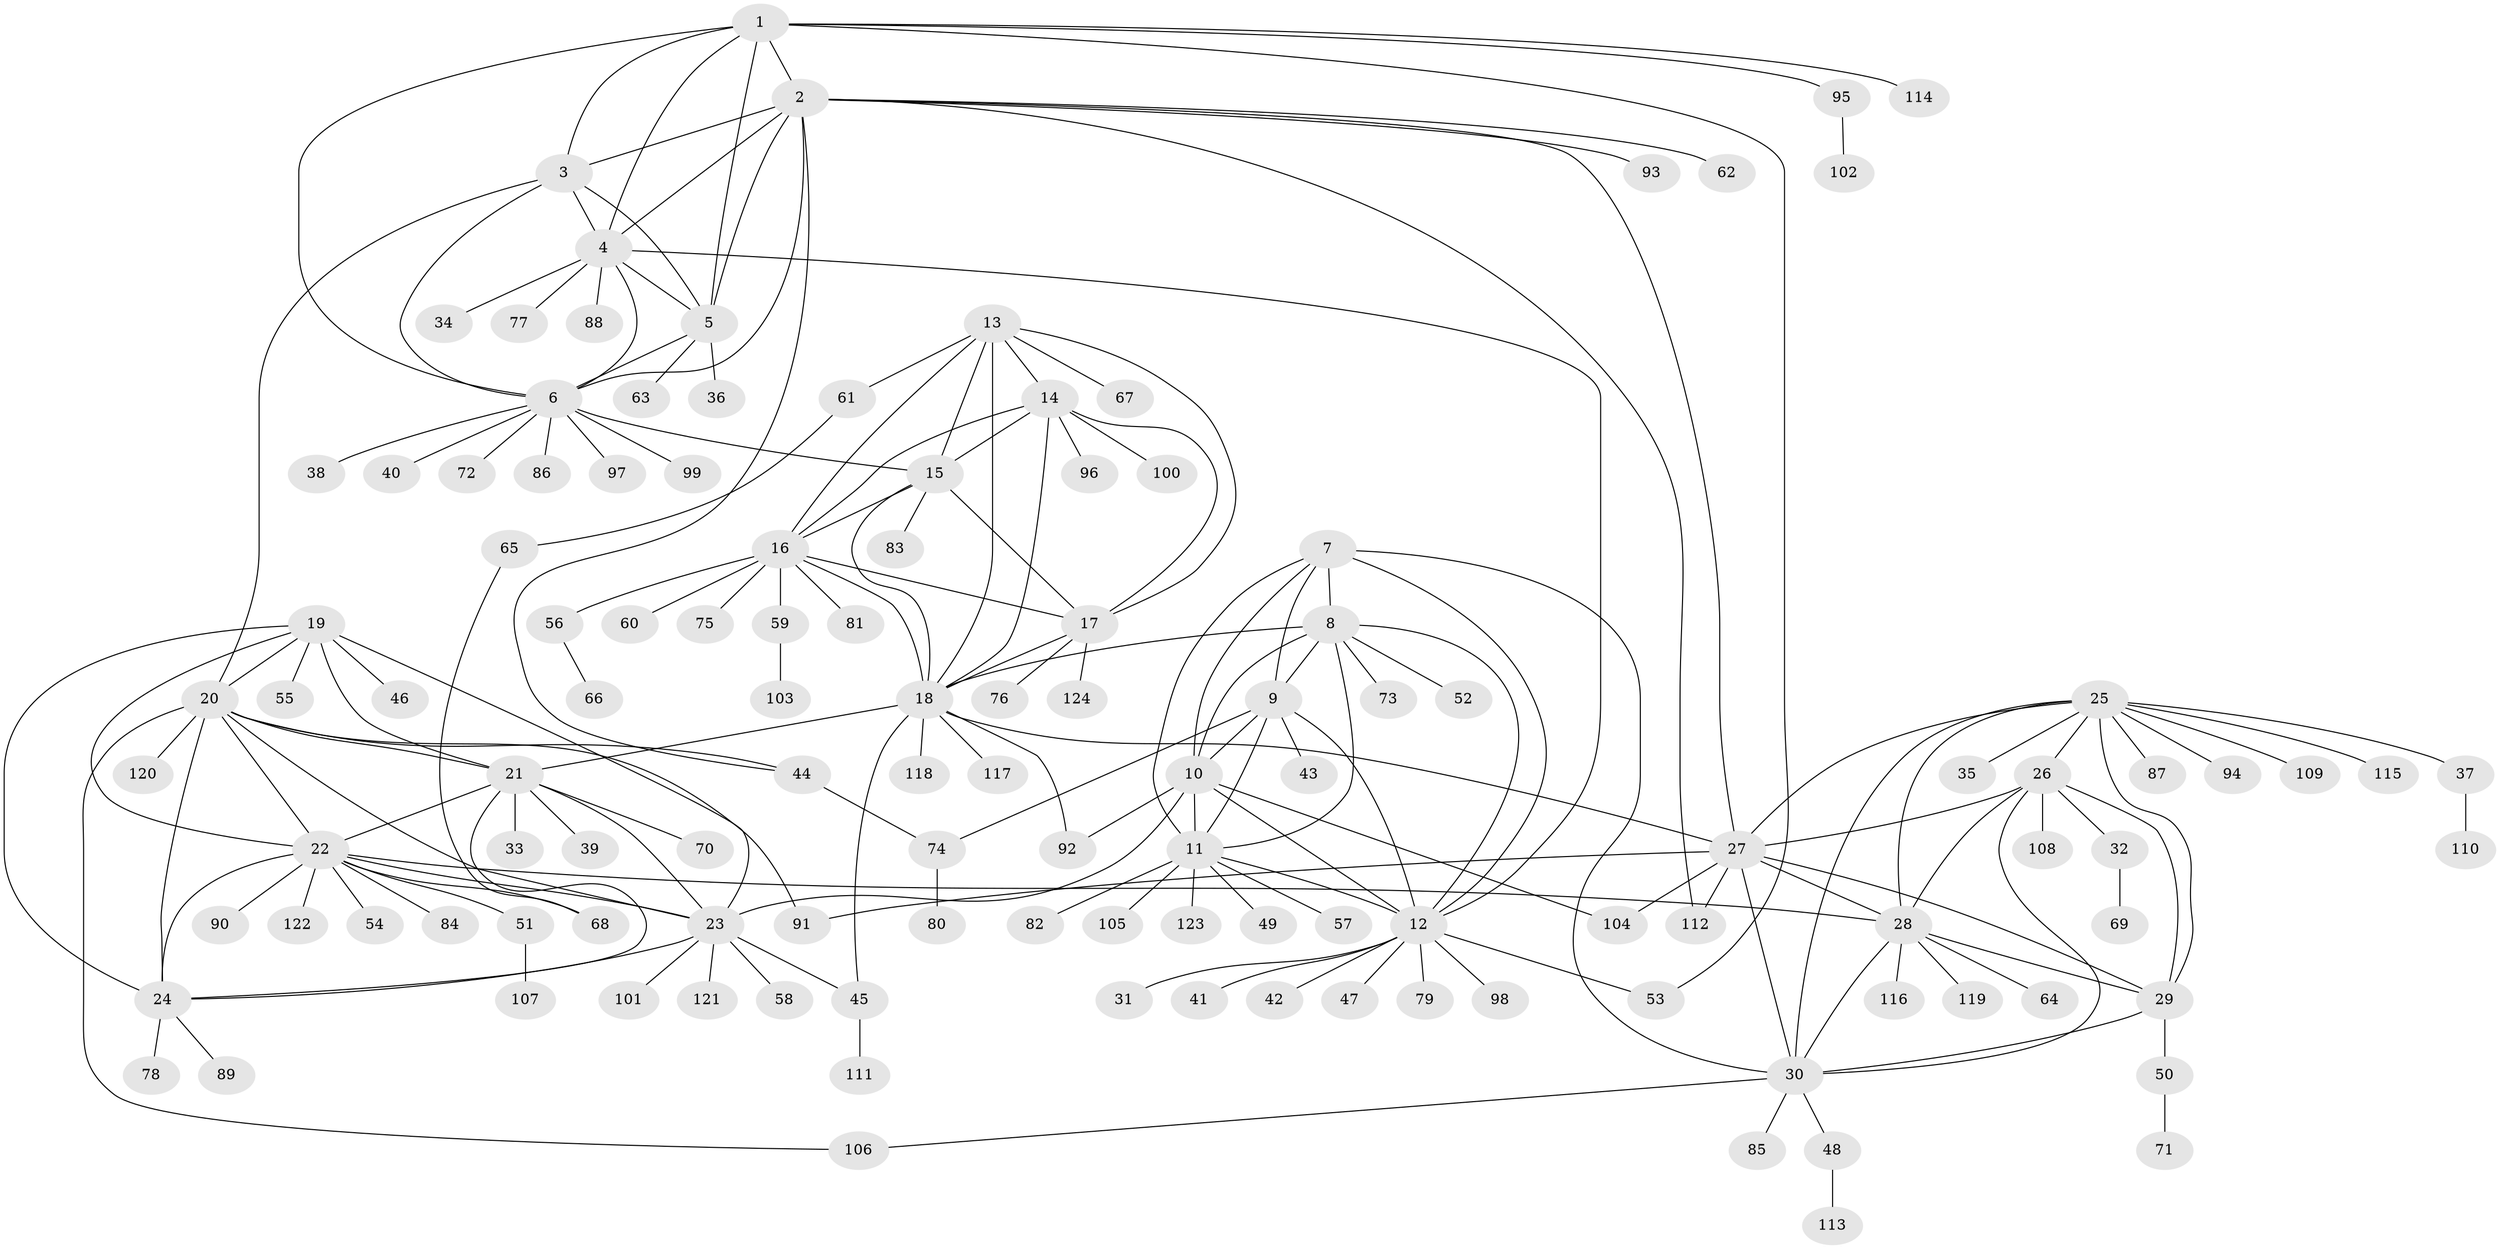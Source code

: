 // coarse degree distribution, {7: 0.03, 9: 0.06, 4: 0.01, 10: 0.02, 6: 0.05, 19: 0.01, 11: 0.01, 5: 0.02, 14: 0.01, 8: 0.01, 1: 0.61, 2: 0.14, 3: 0.02}
// Generated by graph-tools (version 1.1) at 2025/52/02/27/25 19:52:21]
// undirected, 124 vertices, 189 edges
graph export_dot {
graph [start="1"]
  node [color=gray90,style=filled];
  1;
  2;
  3;
  4;
  5;
  6;
  7;
  8;
  9;
  10;
  11;
  12;
  13;
  14;
  15;
  16;
  17;
  18;
  19;
  20;
  21;
  22;
  23;
  24;
  25;
  26;
  27;
  28;
  29;
  30;
  31;
  32;
  33;
  34;
  35;
  36;
  37;
  38;
  39;
  40;
  41;
  42;
  43;
  44;
  45;
  46;
  47;
  48;
  49;
  50;
  51;
  52;
  53;
  54;
  55;
  56;
  57;
  58;
  59;
  60;
  61;
  62;
  63;
  64;
  65;
  66;
  67;
  68;
  69;
  70;
  71;
  72;
  73;
  74;
  75;
  76;
  77;
  78;
  79;
  80;
  81;
  82;
  83;
  84;
  85;
  86;
  87;
  88;
  89;
  90;
  91;
  92;
  93;
  94;
  95;
  96;
  97;
  98;
  99;
  100;
  101;
  102;
  103;
  104;
  105;
  106;
  107;
  108;
  109;
  110;
  111;
  112;
  113;
  114;
  115;
  116;
  117;
  118;
  119;
  120;
  121;
  122;
  123;
  124;
  1 -- 2;
  1 -- 3;
  1 -- 4;
  1 -- 5;
  1 -- 6;
  1 -- 53;
  1 -- 95;
  1 -- 114;
  2 -- 3;
  2 -- 4;
  2 -- 5;
  2 -- 6;
  2 -- 27;
  2 -- 44;
  2 -- 62;
  2 -- 93;
  2 -- 112;
  3 -- 4;
  3 -- 5;
  3 -- 6;
  3 -- 20;
  4 -- 5;
  4 -- 6;
  4 -- 12;
  4 -- 34;
  4 -- 77;
  4 -- 88;
  5 -- 6;
  5 -- 36;
  5 -- 63;
  6 -- 15;
  6 -- 38;
  6 -- 40;
  6 -- 72;
  6 -- 86;
  6 -- 97;
  6 -- 99;
  7 -- 8;
  7 -- 9;
  7 -- 10;
  7 -- 11;
  7 -- 12;
  7 -- 30;
  8 -- 9;
  8 -- 10;
  8 -- 11;
  8 -- 12;
  8 -- 18;
  8 -- 52;
  8 -- 73;
  9 -- 10;
  9 -- 11;
  9 -- 12;
  9 -- 43;
  9 -- 74;
  10 -- 11;
  10 -- 12;
  10 -- 23;
  10 -- 92;
  10 -- 104;
  11 -- 12;
  11 -- 49;
  11 -- 57;
  11 -- 82;
  11 -- 105;
  11 -- 123;
  12 -- 31;
  12 -- 41;
  12 -- 42;
  12 -- 47;
  12 -- 53;
  12 -- 79;
  12 -- 98;
  13 -- 14;
  13 -- 15;
  13 -- 16;
  13 -- 17;
  13 -- 18;
  13 -- 61;
  13 -- 67;
  14 -- 15;
  14 -- 16;
  14 -- 17;
  14 -- 18;
  14 -- 96;
  14 -- 100;
  15 -- 16;
  15 -- 17;
  15 -- 18;
  15 -- 83;
  16 -- 17;
  16 -- 18;
  16 -- 56;
  16 -- 59;
  16 -- 60;
  16 -- 75;
  16 -- 81;
  17 -- 18;
  17 -- 76;
  17 -- 124;
  18 -- 21;
  18 -- 27;
  18 -- 45;
  18 -- 92;
  18 -- 117;
  18 -- 118;
  19 -- 20;
  19 -- 21;
  19 -- 22;
  19 -- 23;
  19 -- 24;
  19 -- 46;
  19 -- 55;
  20 -- 21;
  20 -- 22;
  20 -- 23;
  20 -- 24;
  20 -- 44;
  20 -- 91;
  20 -- 106;
  20 -- 120;
  21 -- 22;
  21 -- 23;
  21 -- 24;
  21 -- 33;
  21 -- 39;
  21 -- 70;
  22 -- 23;
  22 -- 24;
  22 -- 28;
  22 -- 51;
  22 -- 54;
  22 -- 68;
  22 -- 84;
  22 -- 90;
  22 -- 122;
  23 -- 24;
  23 -- 45;
  23 -- 58;
  23 -- 101;
  23 -- 121;
  24 -- 78;
  24 -- 89;
  25 -- 26;
  25 -- 27;
  25 -- 28;
  25 -- 29;
  25 -- 30;
  25 -- 35;
  25 -- 37;
  25 -- 87;
  25 -- 94;
  25 -- 109;
  25 -- 115;
  26 -- 27;
  26 -- 28;
  26 -- 29;
  26 -- 30;
  26 -- 32;
  26 -- 108;
  27 -- 28;
  27 -- 29;
  27 -- 30;
  27 -- 91;
  27 -- 104;
  27 -- 112;
  28 -- 29;
  28 -- 30;
  28 -- 64;
  28 -- 116;
  28 -- 119;
  29 -- 30;
  29 -- 50;
  30 -- 48;
  30 -- 85;
  30 -- 106;
  32 -- 69;
  37 -- 110;
  44 -- 74;
  45 -- 111;
  48 -- 113;
  50 -- 71;
  51 -- 107;
  56 -- 66;
  59 -- 103;
  61 -- 65;
  65 -- 68;
  74 -- 80;
  95 -- 102;
}
